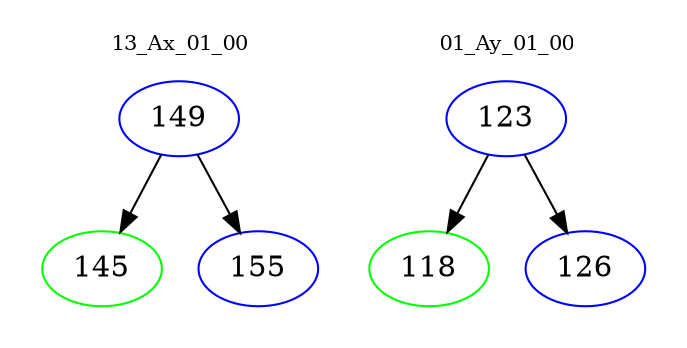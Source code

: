 digraph{
subgraph cluster_0 {
color = white
label = "13_Ax_01_00";
fontsize=10;
T0_149 [label="149", color="blue"]
T0_149 -> T0_145 [color="black"]
T0_145 [label="145", color="green"]
T0_149 -> T0_155 [color="black"]
T0_155 [label="155", color="blue"]
}
subgraph cluster_1 {
color = white
label = "01_Ay_01_00";
fontsize=10;
T1_123 [label="123", color="blue"]
T1_123 -> T1_118 [color="black"]
T1_118 [label="118", color="green"]
T1_123 -> T1_126 [color="black"]
T1_126 [label="126", color="blue"]
}
}
